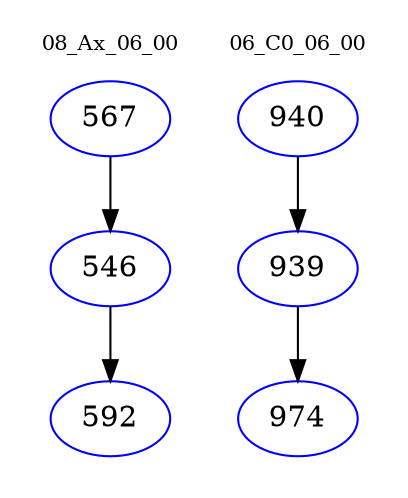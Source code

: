 digraph{
subgraph cluster_0 {
color = white
label = "08_Ax_06_00";
fontsize=10;
T0_567 [label="567", color="blue"]
T0_567 -> T0_546 [color="black"]
T0_546 [label="546", color="blue"]
T0_546 -> T0_592 [color="black"]
T0_592 [label="592", color="blue"]
}
subgraph cluster_1 {
color = white
label = "06_C0_06_00";
fontsize=10;
T1_940 [label="940", color="blue"]
T1_940 -> T1_939 [color="black"]
T1_939 [label="939", color="blue"]
T1_939 -> T1_974 [color="black"]
T1_974 [label="974", color="blue"]
}
}
